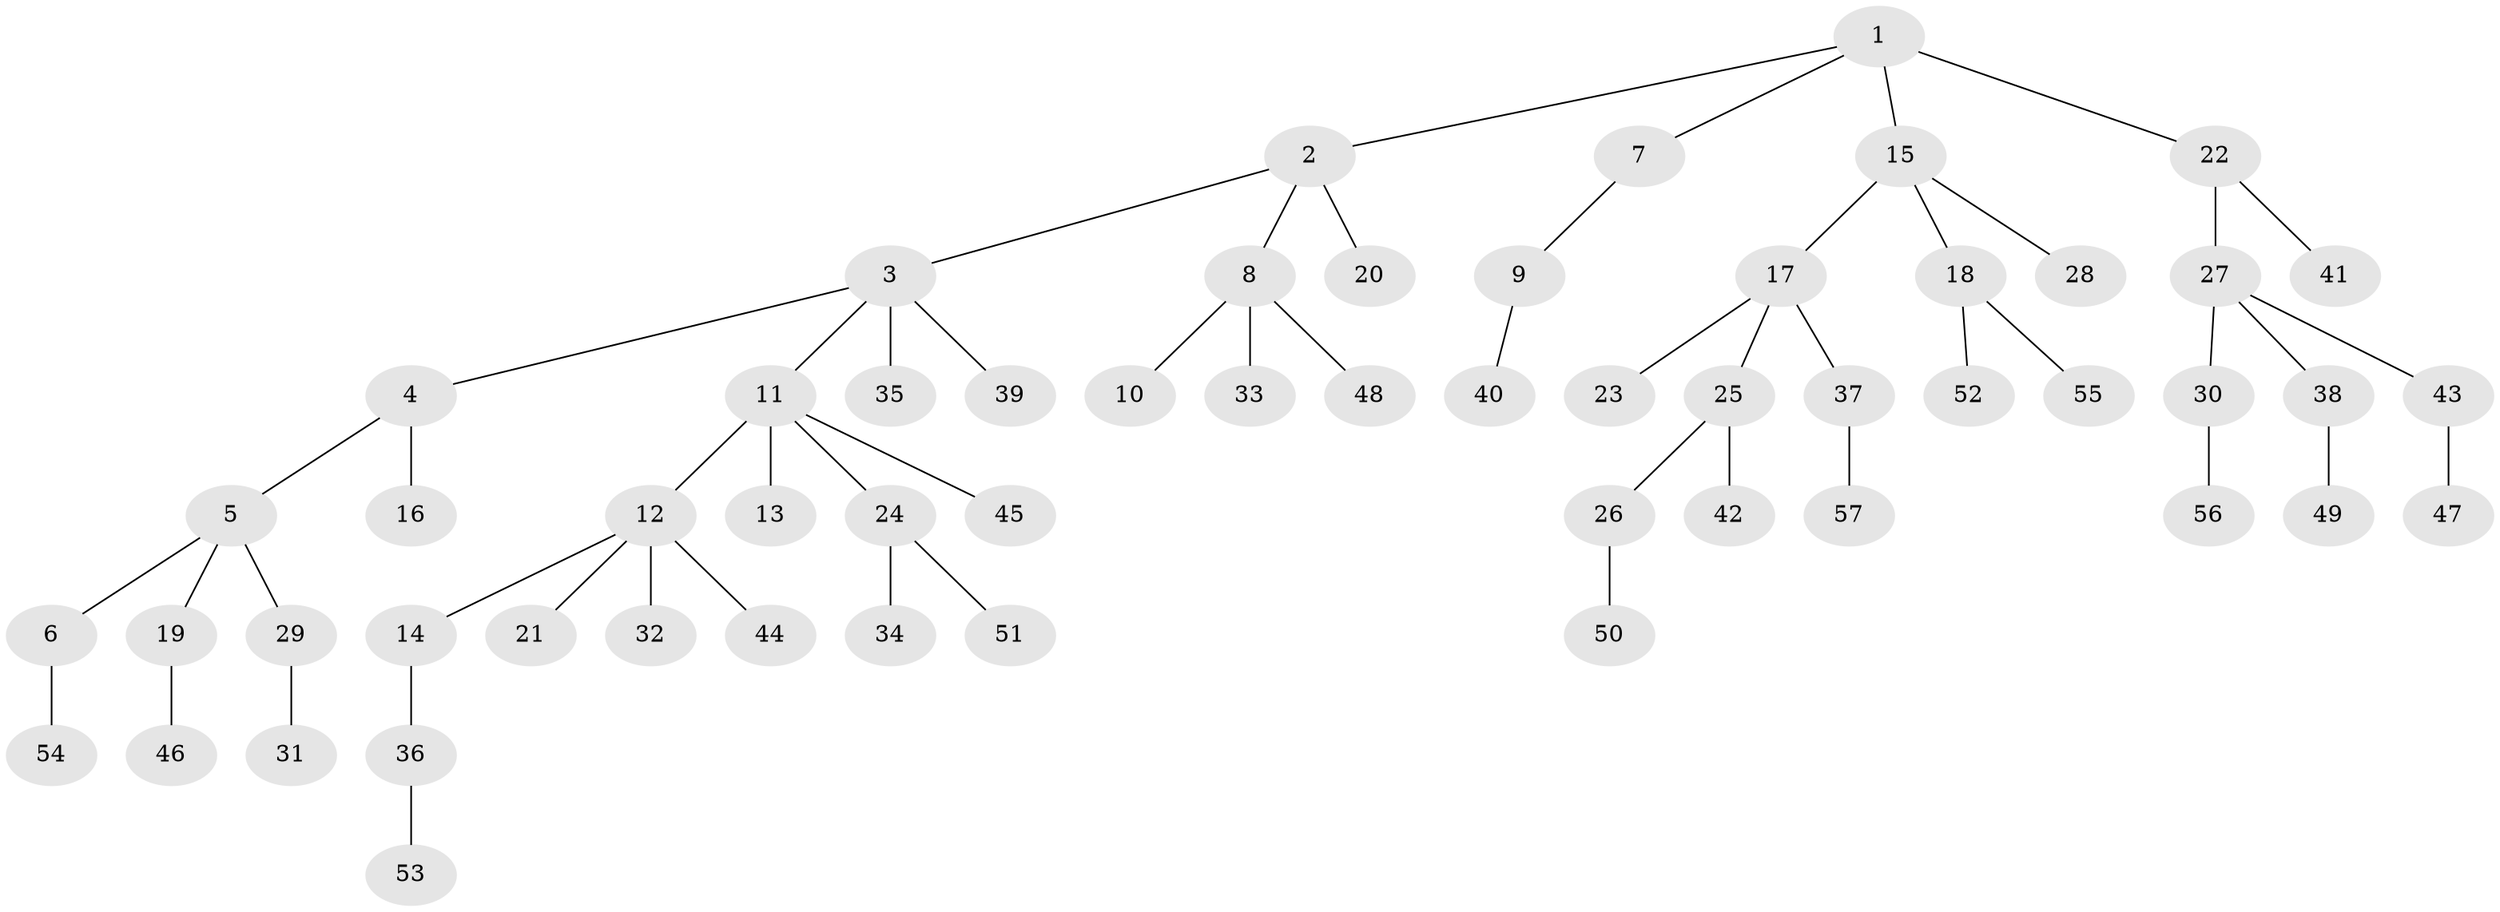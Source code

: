 // coarse degree distribution, {4: 0.13793103448275862, 3: 0.20689655172413793, 2: 0.10344827586206896, 1: 0.5517241379310345}
// Generated by graph-tools (version 1.1) at 2025/37/03/04/25 23:37:26]
// undirected, 57 vertices, 56 edges
graph export_dot {
  node [color=gray90,style=filled];
  1;
  2;
  3;
  4;
  5;
  6;
  7;
  8;
  9;
  10;
  11;
  12;
  13;
  14;
  15;
  16;
  17;
  18;
  19;
  20;
  21;
  22;
  23;
  24;
  25;
  26;
  27;
  28;
  29;
  30;
  31;
  32;
  33;
  34;
  35;
  36;
  37;
  38;
  39;
  40;
  41;
  42;
  43;
  44;
  45;
  46;
  47;
  48;
  49;
  50;
  51;
  52;
  53;
  54;
  55;
  56;
  57;
  1 -- 2;
  1 -- 7;
  1 -- 15;
  1 -- 22;
  2 -- 3;
  2 -- 8;
  2 -- 20;
  3 -- 4;
  3 -- 11;
  3 -- 35;
  3 -- 39;
  4 -- 5;
  4 -- 16;
  5 -- 6;
  5 -- 19;
  5 -- 29;
  6 -- 54;
  7 -- 9;
  8 -- 10;
  8 -- 33;
  8 -- 48;
  9 -- 40;
  11 -- 12;
  11 -- 13;
  11 -- 24;
  11 -- 45;
  12 -- 14;
  12 -- 21;
  12 -- 32;
  12 -- 44;
  14 -- 36;
  15 -- 17;
  15 -- 18;
  15 -- 28;
  17 -- 23;
  17 -- 25;
  17 -- 37;
  18 -- 52;
  18 -- 55;
  19 -- 46;
  22 -- 27;
  22 -- 41;
  24 -- 34;
  24 -- 51;
  25 -- 26;
  25 -- 42;
  26 -- 50;
  27 -- 30;
  27 -- 38;
  27 -- 43;
  29 -- 31;
  30 -- 56;
  36 -- 53;
  37 -- 57;
  38 -- 49;
  43 -- 47;
}
